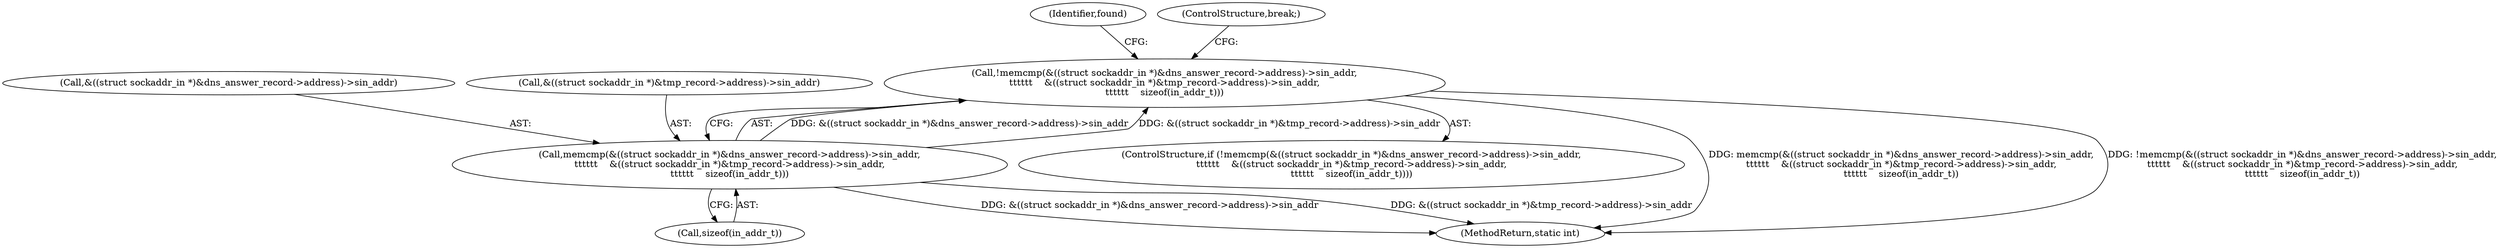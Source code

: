 digraph "0_haproxy_efbbdf72992cd20458259962346044cafd9331c0@API" {
"1001010" [label="(Call,!memcmp(&((struct sockaddr_in *)&dns_answer_record->address)->sin_addr,\n\t\t\t\t\t\t    &((struct sockaddr_in *)&tmp_record->address)->sin_addr,\n\t\t\t\t\t\t    sizeof(in_addr_t)))"];
"1001011" [label="(Call,memcmp(&((struct sockaddr_in *)&dns_answer_record->address)->sin_addr,\n\t\t\t\t\t\t    &((struct sockaddr_in *)&tmp_record->address)->sin_addr,\n\t\t\t\t\t\t    sizeof(in_addr_t)))"];
"1001033" [label="(Identifier,found)"];
"1001009" [label="(ControlStructure,if (!memcmp(&((struct sockaddr_in *)&dns_answer_record->address)->sin_addr,\n\t\t\t\t\t\t    &((struct sockaddr_in *)&tmp_record->address)->sin_addr,\n\t\t\t\t\t\t    sizeof(in_addr_t))))"];
"1001012" [label="(Call,&((struct sockaddr_in *)&dns_answer_record->address)->sin_addr)"];
"1001010" [label="(Call,!memcmp(&((struct sockaddr_in *)&dns_answer_record->address)->sin_addr,\n\t\t\t\t\t\t    &((struct sockaddr_in *)&tmp_record->address)->sin_addr,\n\t\t\t\t\t\t    sizeof(in_addr_t)))"];
"1001035" [label="(ControlStructure,break;)"];
"1001030" [label="(Call,sizeof(in_addr_t))"];
"1001011" [label="(Call,memcmp(&((struct sockaddr_in *)&dns_answer_record->address)->sin_addr,\n\t\t\t\t\t\t    &((struct sockaddr_in *)&tmp_record->address)->sin_addr,\n\t\t\t\t\t\t    sizeof(in_addr_t)))"];
"1001021" [label="(Call,&((struct sockaddr_in *)&tmp_record->address)->sin_addr)"];
"1001156" [label="(MethodReturn,static int)"];
"1001010" -> "1001009"  [label="AST: "];
"1001010" -> "1001011"  [label="CFG: "];
"1001011" -> "1001010"  [label="AST: "];
"1001033" -> "1001010"  [label="CFG: "];
"1001035" -> "1001010"  [label="CFG: "];
"1001010" -> "1001156"  [label="DDG: memcmp(&((struct sockaddr_in *)&dns_answer_record->address)->sin_addr,\n\t\t\t\t\t\t    &((struct sockaddr_in *)&tmp_record->address)->sin_addr,\n\t\t\t\t\t\t    sizeof(in_addr_t))"];
"1001010" -> "1001156"  [label="DDG: !memcmp(&((struct sockaddr_in *)&dns_answer_record->address)->sin_addr,\n\t\t\t\t\t\t    &((struct sockaddr_in *)&tmp_record->address)->sin_addr,\n\t\t\t\t\t\t    sizeof(in_addr_t))"];
"1001011" -> "1001010"  [label="DDG: &((struct sockaddr_in *)&dns_answer_record->address)->sin_addr"];
"1001011" -> "1001010"  [label="DDG: &((struct sockaddr_in *)&tmp_record->address)->sin_addr"];
"1001011" -> "1001030"  [label="CFG: "];
"1001012" -> "1001011"  [label="AST: "];
"1001021" -> "1001011"  [label="AST: "];
"1001030" -> "1001011"  [label="AST: "];
"1001011" -> "1001156"  [label="DDG: &((struct sockaddr_in *)&dns_answer_record->address)->sin_addr"];
"1001011" -> "1001156"  [label="DDG: &((struct sockaddr_in *)&tmp_record->address)->sin_addr"];
}
